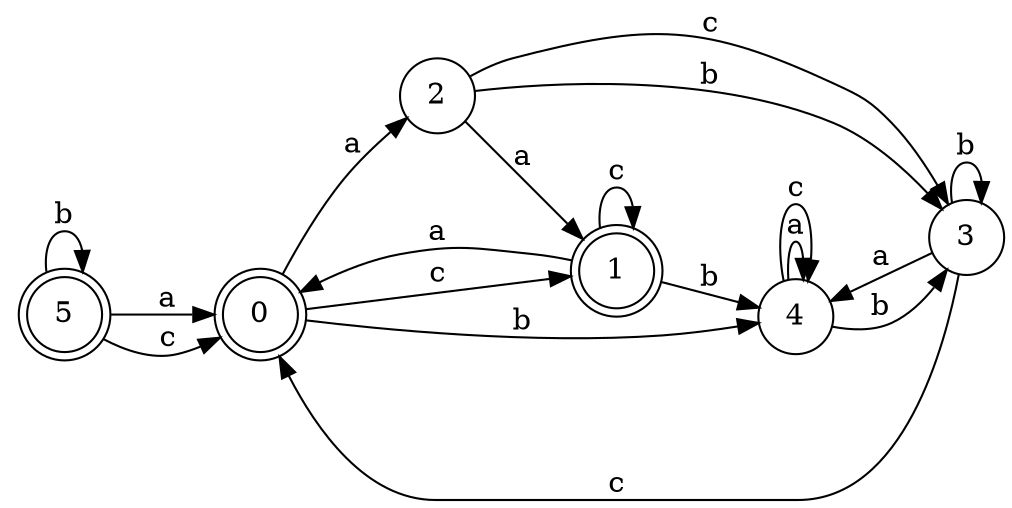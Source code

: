 digraph n5_10 {
__start0 [label="" shape="none"];

rankdir=LR;
size="8,5";

s0 [style="rounded,filled", color="black", fillcolor="white" shape="doublecircle", label="0"];
s1 [style="rounded,filled", color="black", fillcolor="white" shape="doublecircle", label="1"];
s2 [style="filled", color="black", fillcolor="white" shape="circle", label="2"];
s3 [style="filled", color="black", fillcolor="white" shape="circle", label="3"];
s4 [style="filled", color="black", fillcolor="white" shape="circle", label="4"];
s5 [style="rounded,filled", color="black", fillcolor="white" shape="doublecircle", label="5"];
s0 -> s2 [label="a"];
s0 -> s4 [label="b"];
s0 -> s1 [label="c"];
s1 -> s0 [label="a"];
s1 -> s4 [label="b"];
s1 -> s1 [label="c"];
s2 -> s1 [label="a"];
s2 -> s3 [label="b"];
s2 -> s3 [label="c"];
s3 -> s4 [label="a"];
s3 -> s3 [label="b"];
s3 -> s0 [label="c"];
s4 -> s4 [label="a"];
s4 -> s3 [label="b"];
s4 -> s4 [label="c"];
s5 -> s0 [label="a"];
s5 -> s5 [label="b"];
s5 -> s0 [label="c"];

}